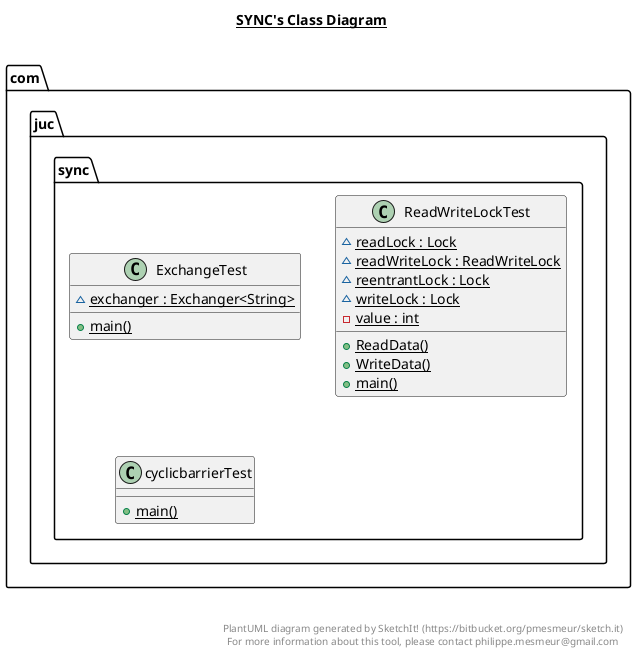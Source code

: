 @startuml

title __SYNC's Class Diagram__\n

  namespace com.juc.sync {
    class com.juc.sync.ExchangeTest {
        {static} ~ exchanger : Exchanger<String>
        {static} + main()
    }
  }
  

  namespace com.juc.sync {
    class com.juc.sync.ReadWriteLockTest {
        {static} ~ readLock : Lock
        {static} ~ readWriteLock : ReadWriteLock
        {static} ~ reentrantLock : Lock
        {static} ~ writeLock : Lock
        {static} - value : int
        {static} + ReadData()
        {static} + WriteData()
        {static} + main()
    }
  }
  

  namespace com.juc.sync {
    class com.juc.sync.cyclicbarrierTest {
        {static} + main()
    }
  }
  



right footer


PlantUML diagram generated by SketchIt! (https://bitbucket.org/pmesmeur/sketch.it)
For more information about this tool, please contact philippe.mesmeur@gmail.com
endfooter

@enduml
